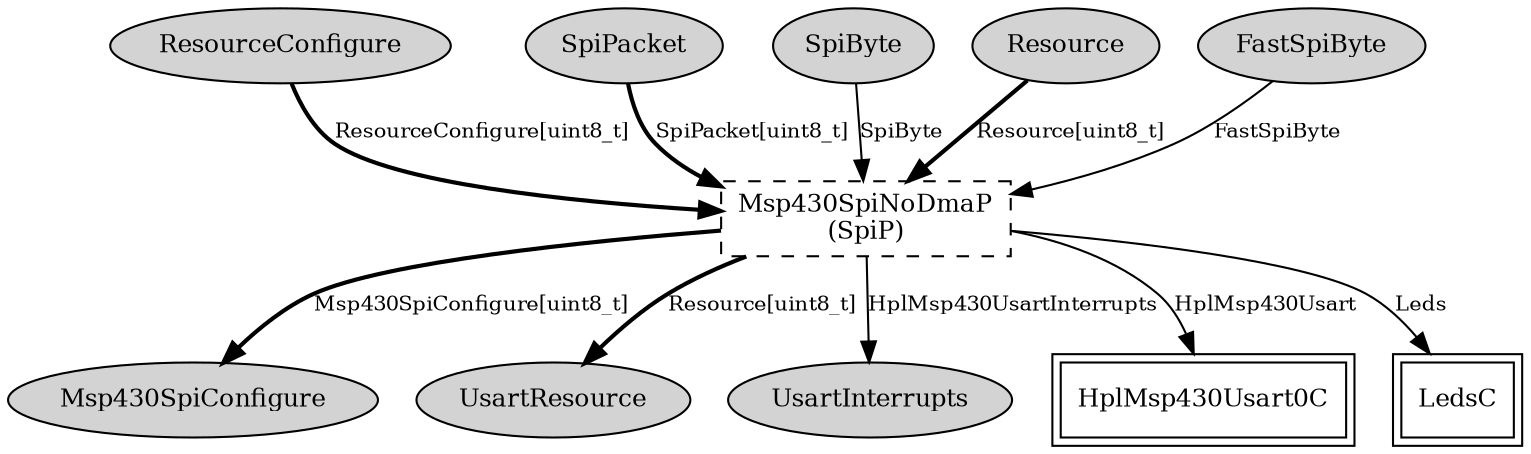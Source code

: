 digraph "tos.chips.msp430.usart.Msp430SpiNoDma0P" {
  n0x7f2d66518940 [shape=ellipse, style=filled, label="ResourceConfigure", fontsize=12];
  "Msp430SpiNoDma0P.SpiP" [fontsize=12, shape=box, style=dashed, label="Msp430SpiNoDmaP\n(SpiP)", URL="../chtml/tos.chips.msp430.usart.Msp430SpiNoDmaP.html"];
  n0x7f2d6651a7f8 [shape=ellipse, style=filled, label="SpiPacket", fontsize=12];
  "Msp430SpiNoDma0P.SpiP" [fontsize=12, shape=box, style=dashed, label="Msp430SpiNoDmaP\n(SpiP)", URL="../chtml/tos.chips.msp430.usart.Msp430SpiNoDmaP.html"];
  n0x7f2d6651b128 [shape=ellipse, style=filled, label="SpiByte", fontsize=12];
  "Msp430SpiNoDma0P.SpiP" [fontsize=12, shape=box, style=dashed, label="Msp430SpiNoDmaP\n(SpiP)", URL="../chtml/tos.chips.msp430.usart.Msp430SpiNoDmaP.html"];
  n0x7f2d6651c020 [shape=ellipse, style=filled, label="Resource", fontsize=12];
  "Msp430SpiNoDma0P.SpiP" [fontsize=12, shape=box, style=dashed, label="Msp430SpiNoDmaP\n(SpiP)", URL="../chtml/tos.chips.msp430.usart.Msp430SpiNoDmaP.html"];
  n0x7f2d6651b770 [shape=ellipse, style=filled, label="FastSpiByte", fontsize=12];
  "Msp430SpiNoDma0P.SpiP" [fontsize=12, shape=box, style=dashed, label="Msp430SpiNoDmaP\n(SpiP)", URL="../chtml/tos.chips.msp430.usart.Msp430SpiNoDmaP.html"];
  "Msp430SpiNoDma0P.SpiP" [fontsize=12, shape=box, style=dashed, label="Msp430SpiNoDmaP\n(SpiP)", URL="../chtml/tos.chips.msp430.usart.Msp430SpiNoDmaP.html"];
  n0x7f2d66515850 [shape=ellipse, style=filled, label="Msp430SpiConfigure", fontsize=12];
  "Msp430SpiNoDma0P.SpiP" [fontsize=12, shape=box, style=dashed, label="Msp430SpiNoDmaP\n(SpiP)", URL="../chtml/tos.chips.msp430.usart.Msp430SpiNoDmaP.html"];
  n0x7f2d665165d8 [shape=ellipse, style=filled, label="UsartResource", fontsize=12];
  "Msp430SpiNoDma0P.SpiP" [fontsize=12, shape=box, style=dashed, label="Msp430SpiNoDmaP\n(SpiP)", URL="../chtml/tos.chips.msp430.usart.Msp430SpiNoDmaP.html"];
  n0x7f2d665116b0 [shape=ellipse, style=filled, label="UsartInterrupts", fontsize=12];
  "Msp430SpiNoDma0P.SpiP" [fontsize=12, shape=box, style=dashed, label="Msp430SpiNoDmaP\n(SpiP)", URL="../chtml/tos.chips.msp430.usart.Msp430SpiNoDmaP.html"];
  "HplMsp430Usart0C" [fontsize=12, shape=box,peripheries=2, URL="../chtml/tos.chips.msp430.usart.HplMsp430Usart0C.html"];
  "Msp430SpiNoDma0P.SpiP" [fontsize=12, shape=box, style=dashed, label="Msp430SpiNoDmaP\n(SpiP)", URL="../chtml/tos.chips.msp430.usart.Msp430SpiNoDmaP.html"];
  "LedsC" [fontsize=12, shape=box,peripheries=2, URL="../chtml/tos.system.LedsC.html"];
  "n0x7f2d66518940" -> "Msp430SpiNoDma0P.SpiP" [label="ResourceConfigure[uint8_t]", style=bold, URL="../ihtml/tos.interfaces.ResourceConfigure.html", fontsize=10];
  "n0x7f2d6651a7f8" -> "Msp430SpiNoDma0P.SpiP" [label="SpiPacket[uint8_t]", style=bold, URL="../ihtml/tos.interfaces.SpiPacket.html", fontsize=10];
  "n0x7f2d6651b128" -> "Msp430SpiNoDma0P.SpiP" [label="SpiByte", URL="../ihtml/tos.interfaces.SpiByte.html", fontsize=10];
  "n0x7f2d6651c020" -> "Msp430SpiNoDma0P.SpiP" [label="Resource[uint8_t]", style=bold, URL="../ihtml/tos.interfaces.Resource.html", fontsize=10];
  "n0x7f2d6651b770" -> "Msp430SpiNoDma0P.SpiP" [label="FastSpiByte", URL="../ihtml/tos.interfaces.FastSpiByte.html", fontsize=10];
  "Msp430SpiNoDma0P.SpiP" -> "n0x7f2d66515850" [label="Msp430SpiConfigure[uint8_t]", style=bold, URL="../ihtml/tos.chips.msp430.usart.Msp430SpiConfigure.html", fontsize=10];
  "Msp430SpiNoDma0P.SpiP" -> "n0x7f2d665165d8" [label="Resource[uint8_t]", style=bold, URL="../ihtml/tos.interfaces.Resource.html", fontsize=10];
  "Msp430SpiNoDma0P.SpiP" -> "n0x7f2d665116b0" [label="HplMsp430UsartInterrupts", URL="../ihtml/tos.chips.msp430.usart.HplMsp430UsartInterrupts.html", fontsize=10];
  "Msp430SpiNoDma0P.SpiP" -> "HplMsp430Usart0C" [label="HplMsp430Usart", URL="../ihtml/tos.chips.msp430.usart.HplMsp430Usart.html", fontsize=10];
  "Msp430SpiNoDma0P.SpiP" -> "LedsC" [label="Leds", URL="../ihtml/tos.interfaces.Leds.html", fontsize=10];
}
